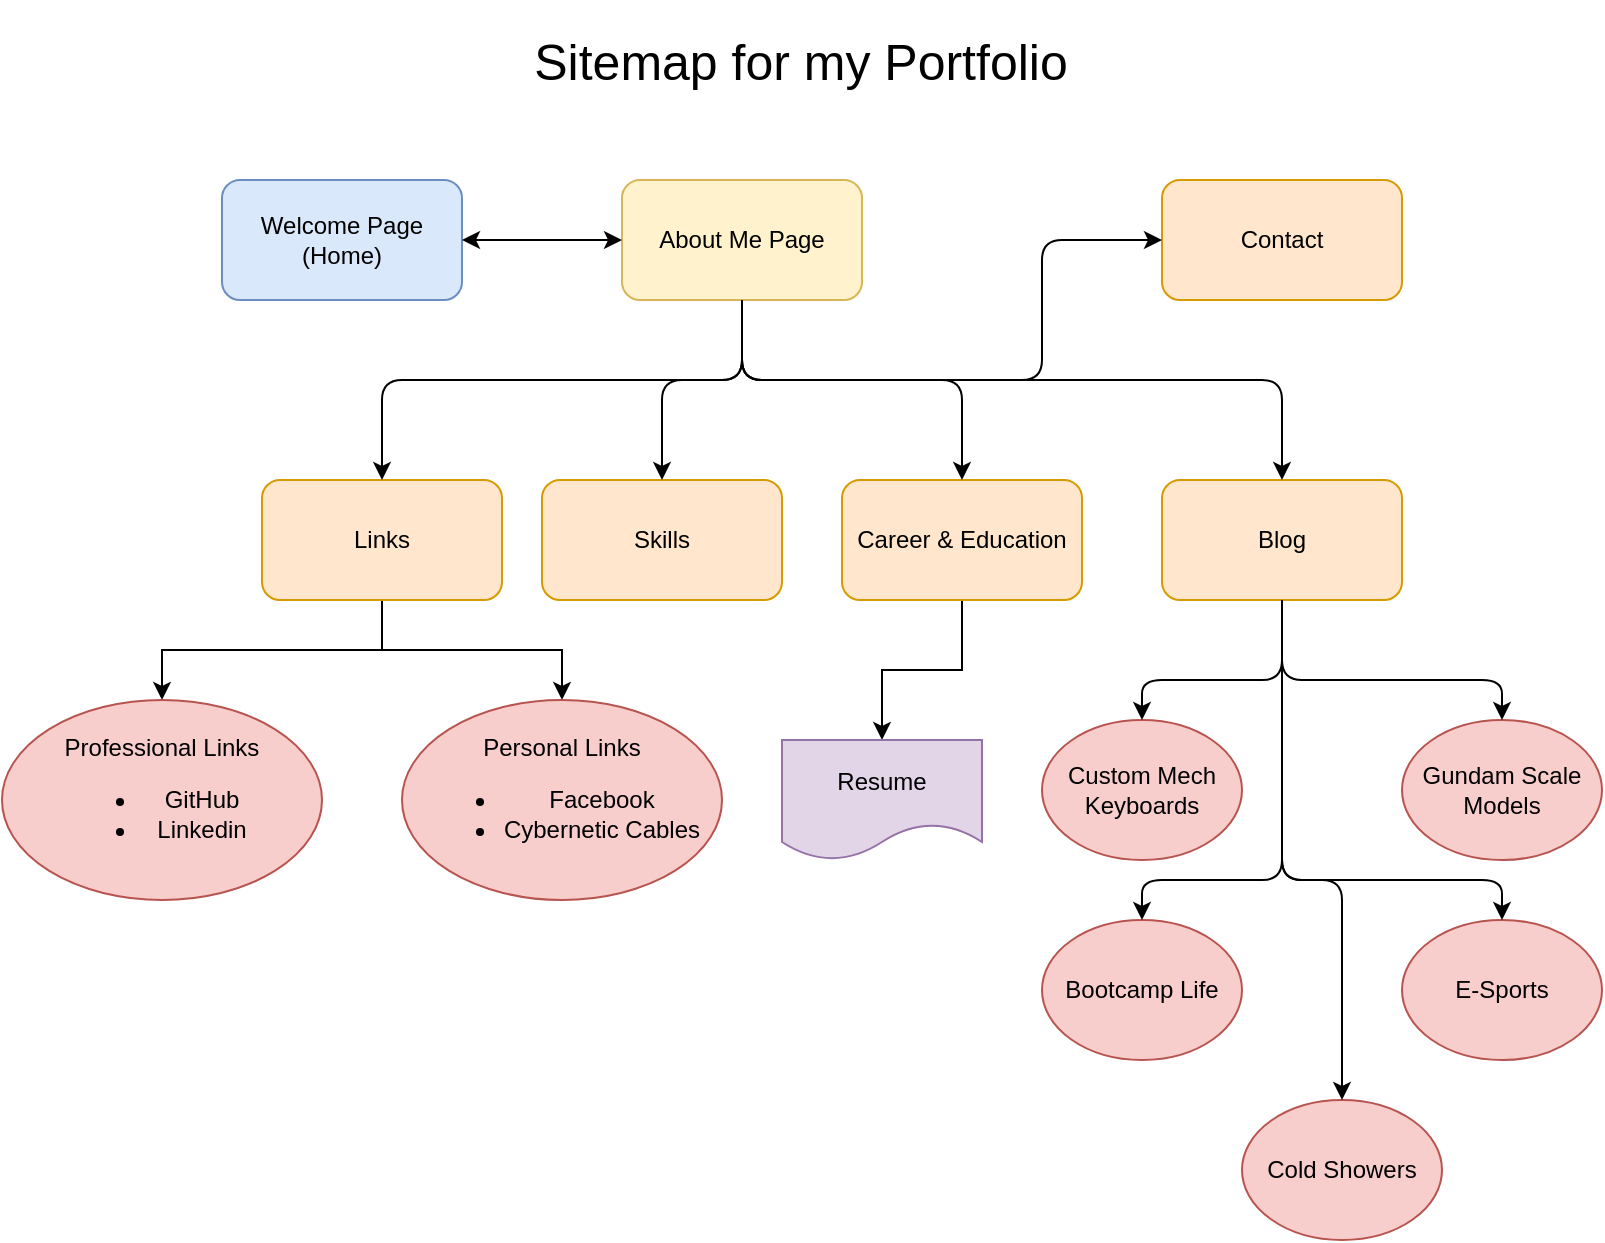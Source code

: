 <mxfile version="14.6.1" type="device"><diagram id="sbSzNIjfaCIf0PZoWTMk" name="Page-1"><mxGraphModel dx="1074" dy="647" grid="1" gridSize="10" guides="1" tooltips="1" connect="1" arrows="1" fold="1" page="1" pageScale="1" pageWidth="827" pageHeight="1169" math="0" shadow="0"><root><mxCell id="0"/><mxCell id="1" parent="0"/><mxCell id="VmW75Idu0OHej40ai3OQ-1" value="Welcome Page&lt;br&gt;(Home)" style="rounded=1;whiteSpace=wrap;html=1;fillColor=#dae8fc;strokeColor=#6c8ebf;" parent="1" vertex="1"><mxGeometry x="124" y="110" width="120" height="60" as="geometry"/></mxCell><mxCell id="VmW75Idu0OHej40ai3OQ-2" value="About Me Page" style="rounded=1;whiteSpace=wrap;html=1;fillColor=#fff2cc;strokeColor=#d6b656;" parent="1" vertex="1"><mxGeometry x="324" y="110" width="120" height="60" as="geometry"/></mxCell><mxCell id="VmW75Idu0OHej40ai3OQ-12" value="" style="edgeStyle=orthogonalEdgeStyle;rounded=0;orthogonalLoop=1;jettySize=auto;html=1;" parent="1" source="VmW75Idu0OHej40ai3OQ-7" target="VmW75Idu0OHej40ai3OQ-11" edge="1"><mxGeometry relative="1" as="geometry"/></mxCell><mxCell id="VmW75Idu0OHej40ai3OQ-18" value="" style="edgeStyle=orthogonalEdgeStyle;rounded=0;orthogonalLoop=1;jettySize=auto;html=1;" parent="1" source="VmW75Idu0OHej40ai3OQ-7" target="VmW75Idu0OHej40ai3OQ-13" edge="1"><mxGeometry relative="1" as="geometry"/></mxCell><mxCell id="VmW75Idu0OHej40ai3OQ-7" value="Links" style="rounded=1;whiteSpace=wrap;html=1;fillColor=#ffe6cc;strokeColor=#d79b00;" parent="1" vertex="1"><mxGeometry x="144" y="260" width="120" height="60" as="geometry"/></mxCell><mxCell id="VmW75Idu0OHej40ai3OQ-8" value="" style="endArrow=classic;startArrow=classic;html=1;exitX=1;exitY=0.5;exitDx=0;exitDy=0;entryX=0;entryY=0.5;entryDx=0;entryDy=0;" parent="1" source="VmW75Idu0OHej40ai3OQ-1" target="VmW75Idu0OHej40ai3OQ-2" edge="1"><mxGeometry width="50" height="50" relative="1" as="geometry"><mxPoint x="264" y="190" as="sourcePoint"/><mxPoint x="314" y="140" as="targetPoint"/></mxGeometry></mxCell><mxCell id="VmW75Idu0OHej40ai3OQ-11" value="Professional Links&lt;br&gt;&lt;ul&gt;&lt;li&gt;GitHub&lt;/li&gt;&lt;li&gt;Linkedin&lt;/li&gt;&lt;/ul&gt;" style="ellipse;whiteSpace=wrap;html=1;fillColor=#f8cecc;strokeColor=#b85450;" parent="1" vertex="1"><mxGeometry x="14" y="370" width="160" height="100" as="geometry"/></mxCell><mxCell id="VmW75Idu0OHej40ai3OQ-13" value="Personal Links&lt;br&gt;&lt;ul&gt;&lt;li&gt;Facebook&lt;/li&gt;&lt;li&gt;Cybernetic Cables&lt;/li&gt;&lt;/ul&gt;" style="ellipse;whiteSpace=wrap;html=1;fillColor=#f8cecc;strokeColor=#b85450;" parent="1" vertex="1"><mxGeometry x="214" y="370" width="160" height="100" as="geometry"/></mxCell><mxCell id="VmW75Idu0OHej40ai3OQ-19" value="Skills" style="rounded=1;whiteSpace=wrap;html=1;fillColor=#ffe6cc;strokeColor=#d79b00;" parent="1" vertex="1"><mxGeometry x="284" y="260" width="120" height="60" as="geometry"/></mxCell><mxCell id="VmW75Idu0OHej40ai3OQ-22" value="" style="endArrow=classic;html=1;entryX=0.5;entryY=0;entryDx=0;entryDy=0;" parent="1" target="VmW75Idu0OHej40ai3OQ-7" edge="1"><mxGeometry width="50" height="50" relative="1" as="geometry"><mxPoint x="384" y="170" as="sourcePoint"/><mxPoint x="444" y="310" as="targetPoint"/><Array as="points"><mxPoint x="384" y="210"/><mxPoint x="204" y="210"/></Array></mxGeometry></mxCell><mxCell id="VmW75Idu0OHej40ai3OQ-32" value="" style="edgeStyle=orthogonalEdgeStyle;rounded=0;orthogonalLoop=1;jettySize=auto;html=1;" parent="1" source="VmW75Idu0OHej40ai3OQ-28" target="VmW75Idu0OHej40ai3OQ-31" edge="1"><mxGeometry relative="1" as="geometry"/></mxCell><mxCell id="VmW75Idu0OHej40ai3OQ-28" value="Career &amp;amp; Education" style="rounded=1;whiteSpace=wrap;html=1;fillColor=#ffe6cc;strokeColor=#d79b00;" parent="1" vertex="1"><mxGeometry x="434" y="260" width="120" height="60" as="geometry"/></mxCell><mxCell id="VmW75Idu0OHej40ai3OQ-29" value="" style="endArrow=classic;html=1;entryX=0.5;entryY=0;entryDx=0;entryDy=0;exitX=0.5;exitY=1;exitDx=0;exitDy=0;" parent="1" source="VmW75Idu0OHej40ai3OQ-2" target="VmW75Idu0OHej40ai3OQ-28" edge="1"><mxGeometry width="50" height="50" relative="1" as="geometry"><mxPoint x="394" y="360" as="sourcePoint"/><mxPoint x="444" y="310" as="targetPoint"/><Array as="points"><mxPoint x="384" y="210"/><mxPoint x="494" y="210"/></Array></mxGeometry></mxCell><mxCell id="VmW75Idu0OHej40ai3OQ-31" value="Resume" style="shape=document;whiteSpace=wrap;html=1;boundedLbl=1;fillColor=#e1d5e7;strokeColor=#9673a6;" parent="1" vertex="1"><mxGeometry x="404" y="390" width="100" height="60" as="geometry"/></mxCell><mxCell id="VmW75Idu0OHej40ai3OQ-33" value="Blog" style="rounded=1;whiteSpace=wrap;html=1;fillColor=#ffe6cc;strokeColor=#d79b00;" parent="1" vertex="1"><mxGeometry x="594" y="260" width="120" height="60" as="geometry"/></mxCell><mxCell id="VmW75Idu0OHej40ai3OQ-36" value="" style="endArrow=classic;html=1;entryX=0.5;entryY=0;entryDx=0;entryDy=0;exitX=0.5;exitY=1;exitDx=0;exitDy=0;" parent="1" source="VmW75Idu0OHej40ai3OQ-2" target="VmW75Idu0OHej40ai3OQ-19" edge="1"><mxGeometry width="50" height="50" relative="1" as="geometry"><mxPoint x="524" y="360" as="sourcePoint"/><mxPoint x="574" y="310" as="targetPoint"/><Array as="points"><mxPoint x="384" y="210"/><mxPoint x="344" y="210"/></Array></mxGeometry></mxCell><mxCell id="VmW75Idu0OHej40ai3OQ-37" value="" style="endArrow=classic;html=1;entryX=0.5;entryY=0;entryDx=0;entryDy=0;exitX=0.5;exitY=1;exitDx=0;exitDy=0;" parent="1" source="VmW75Idu0OHej40ai3OQ-2" target="VmW75Idu0OHej40ai3OQ-33" edge="1"><mxGeometry width="50" height="50" relative="1" as="geometry"><mxPoint x="564" y="360" as="sourcePoint"/><mxPoint x="614" y="310" as="targetPoint"/><Array as="points"><mxPoint x="384" y="210"/><mxPoint x="654" y="210"/></Array></mxGeometry></mxCell><mxCell id="VmW75Idu0OHej40ai3OQ-38" value="Custom Mech Keyboards" style="ellipse;whiteSpace=wrap;html=1;fillColor=#f8cecc;strokeColor=#b85450;" parent="1" vertex="1"><mxGeometry x="534" y="380" width="100" height="70" as="geometry"/></mxCell><mxCell id="VmW75Idu0OHej40ai3OQ-41" value="Gundam Scale Models" style="ellipse;whiteSpace=wrap;html=1;fillColor=#f8cecc;strokeColor=#b85450;" parent="1" vertex="1"><mxGeometry x="714" y="380" width="100" height="70" as="geometry"/></mxCell><mxCell id="VmW75Idu0OHej40ai3OQ-42" value="Bootcamp Life" style="ellipse;whiteSpace=wrap;html=1;fillColor=#f8cecc;strokeColor=#b85450;" parent="1" vertex="1"><mxGeometry x="534" y="480" width="100" height="70" as="geometry"/></mxCell><mxCell id="VmW75Idu0OHej40ai3OQ-43" value="E-Sports" style="ellipse;whiteSpace=wrap;html=1;fillColor=#f8cecc;strokeColor=#b85450;" parent="1" vertex="1"><mxGeometry x="714" y="480" width="100" height="70" as="geometry"/></mxCell><mxCell id="VmW75Idu0OHej40ai3OQ-44" value="Cold Showers" style="ellipse;whiteSpace=wrap;html=1;fillColor=#f8cecc;strokeColor=#b85450;" parent="1" vertex="1"><mxGeometry x="634" y="570" width="100" height="70" as="geometry"/></mxCell><mxCell id="VmW75Idu0OHej40ai3OQ-45" value="" style="endArrow=classic;html=1;entryX=0.5;entryY=0;entryDx=0;entryDy=0;exitX=0.5;exitY=1;exitDx=0;exitDy=0;" parent="1" source="VmW75Idu0OHej40ai3OQ-33" target="VmW75Idu0OHej40ai3OQ-38" edge="1"><mxGeometry width="50" height="50" relative="1" as="geometry"><mxPoint x="484" y="460" as="sourcePoint"/><mxPoint x="534" y="410" as="targetPoint"/><Array as="points"><mxPoint x="654" y="360"/><mxPoint x="584" y="360"/></Array></mxGeometry></mxCell><mxCell id="VmW75Idu0OHej40ai3OQ-46" value="" style="endArrow=classic;html=1;entryX=0.5;entryY=0;entryDx=0;entryDy=0;exitX=0.5;exitY=1;exitDx=0;exitDy=0;" parent="1" source="VmW75Idu0OHej40ai3OQ-33" target="VmW75Idu0OHej40ai3OQ-41" edge="1"><mxGeometry width="50" height="50" relative="1" as="geometry"><mxPoint x="484" y="460" as="sourcePoint"/><mxPoint x="534" y="410" as="targetPoint"/><Array as="points"><mxPoint x="654" y="360"/><mxPoint x="764" y="360"/></Array></mxGeometry></mxCell><mxCell id="VmW75Idu0OHej40ai3OQ-47" value="" style="endArrow=classic;html=1;entryX=0.5;entryY=0;entryDx=0;entryDy=0;" parent="1" target="VmW75Idu0OHej40ai3OQ-42" edge="1"><mxGeometry width="50" height="50" relative="1" as="geometry"><mxPoint x="654" y="330" as="sourcePoint"/><mxPoint x="534" y="410" as="targetPoint"/><Array as="points"><mxPoint x="654" y="460"/><mxPoint x="584" y="460"/></Array></mxGeometry></mxCell><mxCell id="VmW75Idu0OHej40ai3OQ-48" value="" style="endArrow=classic;html=1;entryX=0.5;entryY=0;entryDx=0;entryDy=0;" parent="1" target="VmW75Idu0OHej40ai3OQ-43" edge="1"><mxGeometry width="50" height="50" relative="1" as="geometry"><mxPoint x="654" y="320" as="sourcePoint"/><mxPoint x="534" y="410" as="targetPoint"/><Array as="points"><mxPoint x="654" y="460"/><mxPoint x="764" y="460"/></Array></mxGeometry></mxCell><mxCell id="VmW75Idu0OHej40ai3OQ-49" value="" style="endArrow=classic;html=1;entryX=0.5;entryY=0;entryDx=0;entryDy=0;exitX=0.5;exitY=1;exitDx=0;exitDy=0;" parent="1" source="VmW75Idu0OHej40ai3OQ-33" target="VmW75Idu0OHej40ai3OQ-44" edge="1"><mxGeometry width="50" height="50" relative="1" as="geometry"><mxPoint x="484" y="460" as="sourcePoint"/><mxPoint x="534" y="410" as="targetPoint"/><Array as="points"><mxPoint x="654" y="460"/><mxPoint x="684" y="460"/></Array></mxGeometry></mxCell><mxCell id="VmW75Idu0OHej40ai3OQ-51" value="Contact" style="rounded=1;whiteSpace=wrap;html=1;fillColor=#ffe6cc;strokeColor=#d79b00;" parent="1" vertex="1"><mxGeometry x="594" y="110" width="120" height="60" as="geometry"/></mxCell><mxCell id="VmW75Idu0OHej40ai3OQ-52" value="" style="endArrow=classic;html=1;entryX=0;entryY=0.5;entryDx=0;entryDy=0;exitX=0.5;exitY=1;exitDx=0;exitDy=0;" parent="1" target="VmW75Idu0OHej40ai3OQ-51" edge="1" source="VmW75Idu0OHej40ai3OQ-2"><mxGeometry width="50" height="50" relative="1" as="geometry"><mxPoint x="384" y="210" as="sourcePoint"/><mxPoint x="514" y="350" as="targetPoint"/><Array as="points"><mxPoint x="384" y="210"/><mxPoint x="534" y="210"/><mxPoint x="534" y="140"/></Array></mxGeometry></mxCell><mxCell id="z6IliQi1JbvCwuKF5GM--1" value="&lt;font style=&quot;font-size: 25px&quot;&gt;Sitemap for my Portfolio&lt;/font&gt;" style="text;html=1;strokeColor=none;fillColor=none;align=center;verticalAlign=middle;whiteSpace=wrap;rounded=0;" vertex="1" parent="1"><mxGeometry x="263" y="20" width="301" height="60" as="geometry"/></mxCell></root></mxGraphModel></diagram></mxfile>